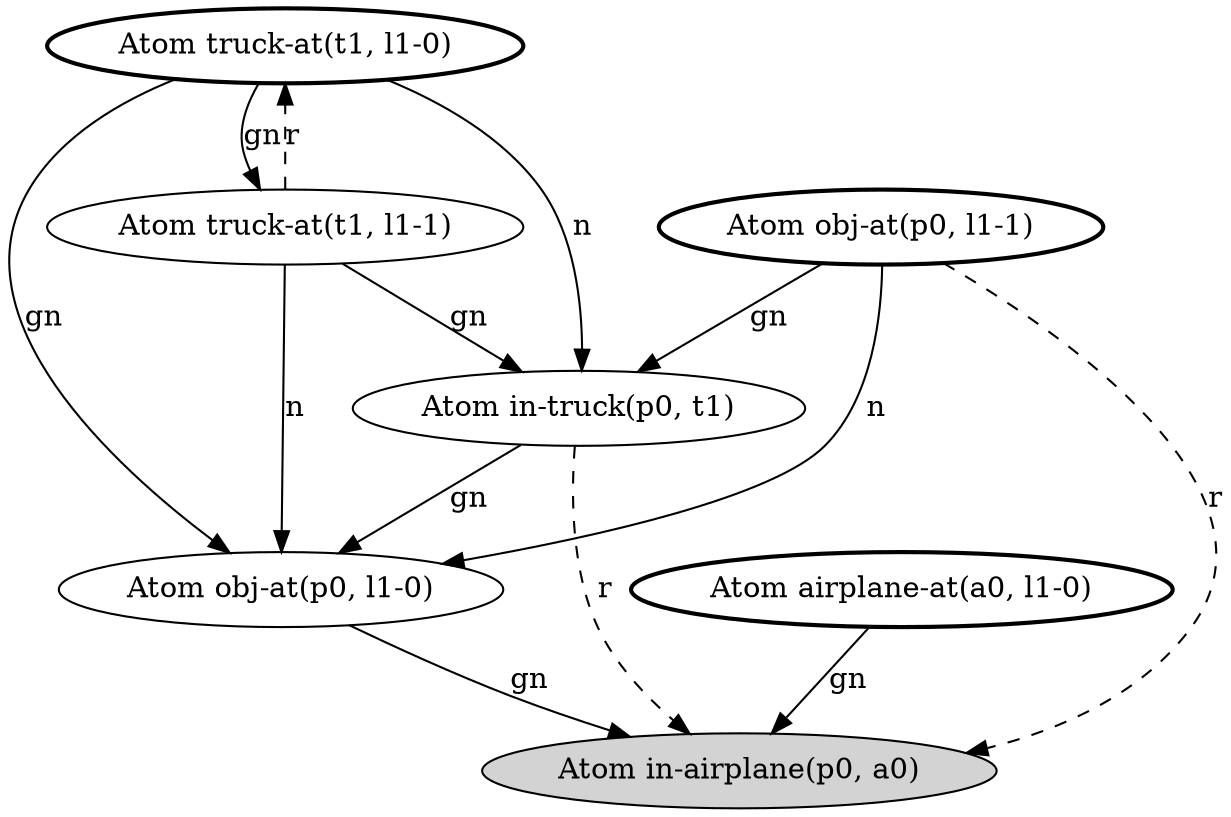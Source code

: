 digraph G {
  lm0 [label="Atom in-airplane(p0, a0)", style=filled];
  lm1 [label="Atom truck-at(t1, l1-0)", style=bold];
      lm1 -> lm5 [label="gn"];
      lm1 -> lm2 [label="gn"];
      lm1 -> lm4 [label="n"];
  lm2 [label="Atom truck-at(t1, l1-1)"];
      lm2 -> lm1 [label="r", style=dashed];
      lm2 -> lm4 [label="gn"];
      lm2 -> lm5 [label="n"];
  lm3 [label="Atom airplane-at(a0, l1-0)", style=bold];
      lm3 -> lm0 [label="gn"];
  lm4 [label="Atom in-truck(p0, t1)"];
      lm4 -> lm0 [label="r", style=dashed];
      lm4 -> lm5 [label="gn"];
  lm5 [label="Atom obj-at(p0, l1-0)"];
      lm5 -> lm0 [label="gn"];
  lm6 [label="Atom obj-at(p0, l1-1)", style=bold];
      lm6 -> lm0 [label="r", style=dashed];
      lm6 -> lm4 [label="gn"];
      lm6 -> lm5 [label="n"];
}
